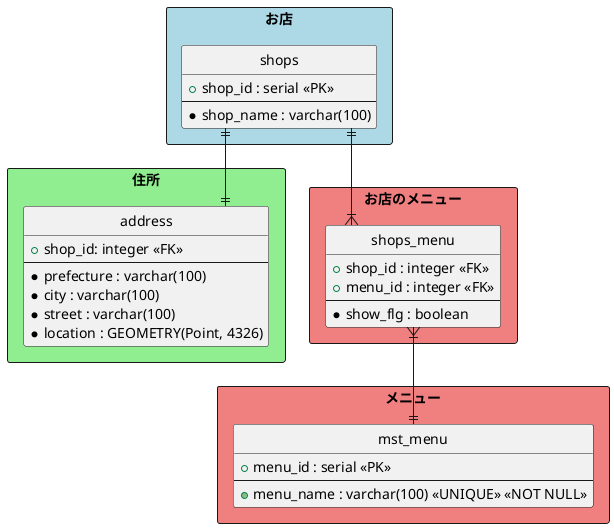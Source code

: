 @startuml burito search app
' hide the spot
hide circle

' avoid problems with angled crows feet
skinparam linetype ortho

rectangle お店 #LightBlue {
  entity "shops" as shops {
    + shop_id : serial <<PK>>
    --
    * shop_name : varchar(100)
  }
}

rectangle 住所 #lightgreen {
  entity "address" as address {
    + shop_id: integer <<FK>>
    --
    * prefecture : varchar(100)
    * city : varchar(100)
    * street : varchar(100)
            '(Point, 4326)は緯度経度を２次元のデータで格納するという意味
    * location : GEOMETRY(Point, 4326)
  }
}

rectangle お店のメニュー #LightCoral{
  entity "shops_menu" as shops_menu {
    + shop_id : integer <<FK>>
    + menu_id : integer <<FK>>
    --
    * show_flg : boolean
  }
}

rectangle メニュー #LightCoral{
  entity "mst_menu" as mst_menu {
    + menu_id : serial <<PK>>
    --
    + menu_name : varchar(100) <<UNIQUE>> <<NOT NULL>>
  }
}



shops ||--|| address
shops ||--|{ shops_menu
shops_menu }|--|| mst_menu

@enduml